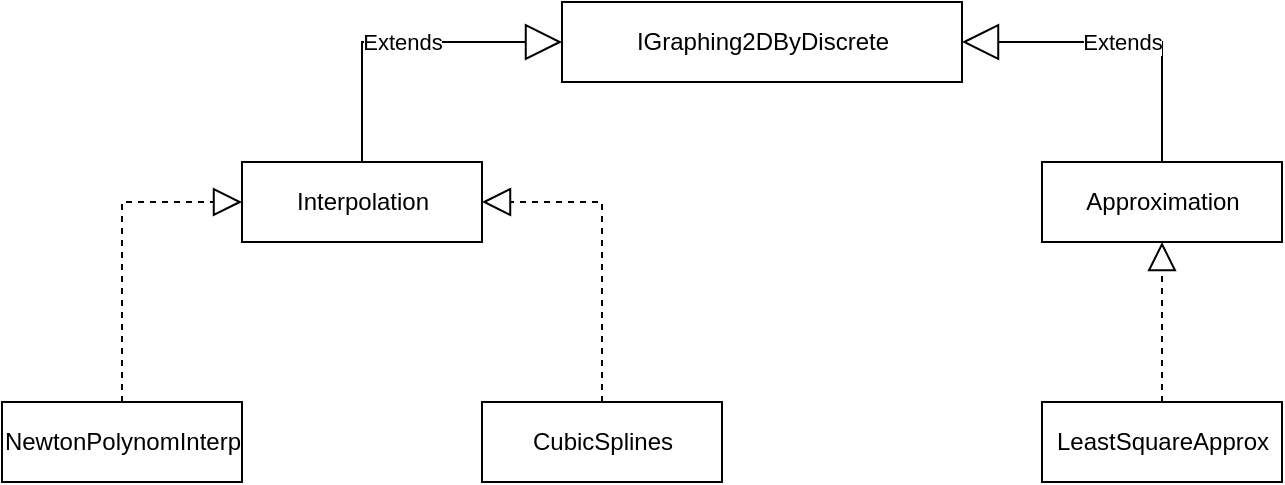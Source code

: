 <mxfile version="20.8.22" type="github">
  <diagram id="C5RBs43oDa-KdzZeNtuy" name="Page-1">
    <mxGraphModel dx="1562" dy="757" grid="1" gridSize="10" guides="1" tooltips="1" connect="1" arrows="1" fold="1" page="1" pageScale="1" pageWidth="827" pageHeight="1169" math="0" shadow="0">
      <root>
        <mxCell id="WIyWlLk6GJQsqaUBKTNV-0" />
        <mxCell id="WIyWlLk6GJQsqaUBKTNV-1" parent="WIyWlLk6GJQsqaUBKTNV-0" />
        <mxCell id="jTylTPD2Qd7z4z5_rkoI-4" value="IGraphing2DByDiscrete" style="html=1;" vertex="1" parent="WIyWlLk6GJQsqaUBKTNV-1">
          <mxGeometry x="280" y="40" width="200" height="40" as="geometry" />
        </mxCell>
        <mxCell id="jTylTPD2Qd7z4z5_rkoI-5" value="Interpolation" style="html=1;" vertex="1" parent="WIyWlLk6GJQsqaUBKTNV-1">
          <mxGeometry x="120" y="120" width="120" height="40" as="geometry" />
        </mxCell>
        <mxCell id="jTylTPD2Qd7z4z5_rkoI-6" value="Approximation" style="html=1;" vertex="1" parent="WIyWlLk6GJQsqaUBKTNV-1">
          <mxGeometry x="520" y="120" width="120" height="40" as="geometry" />
        </mxCell>
        <mxCell id="jTylTPD2Qd7z4z5_rkoI-7" value="" style="endArrow=block;dashed=1;endFill=0;endSize=12;html=1;rounded=0;entryX=0;entryY=0.5;entryDx=0;entryDy=0;exitX=0.5;exitY=0;exitDx=0;exitDy=0;" edge="1" parent="WIyWlLk6GJQsqaUBKTNV-1" source="jTylTPD2Qd7z4z5_rkoI-10" target="jTylTPD2Qd7z4z5_rkoI-5">
          <mxGeometry width="160" relative="1" as="geometry">
            <mxPoint x="210" y="300" as="sourcePoint" />
            <mxPoint x="370" y="300" as="targetPoint" />
            <Array as="points">
              <mxPoint x="60" y="140" />
            </Array>
          </mxGeometry>
        </mxCell>
        <mxCell id="jTylTPD2Qd7z4z5_rkoI-10" value="NewtonPolynomInterp" style="html=1;" vertex="1" parent="WIyWlLk6GJQsqaUBKTNV-1">
          <mxGeometry y="240" width="120" height="40" as="geometry" />
        </mxCell>
        <mxCell id="jTylTPD2Qd7z4z5_rkoI-11" value="Extends" style="endArrow=block;endSize=16;endFill=0;html=1;rounded=0;entryX=0;entryY=0.5;entryDx=0;entryDy=0;exitX=0.5;exitY=0;exitDx=0;exitDy=0;" edge="1" parent="WIyWlLk6GJQsqaUBKTNV-1" source="jTylTPD2Qd7z4z5_rkoI-5" target="jTylTPD2Qd7z4z5_rkoI-4">
          <mxGeometry width="160" relative="1" as="geometry">
            <mxPoint x="310" y="310" as="sourcePoint" />
            <mxPoint x="470" y="310" as="targetPoint" />
            <Array as="points">
              <mxPoint x="180" y="60" />
            </Array>
          </mxGeometry>
        </mxCell>
        <mxCell id="jTylTPD2Qd7z4z5_rkoI-12" value="Extends" style="endArrow=block;endSize=16;endFill=0;html=1;rounded=0;entryX=1;entryY=0.5;entryDx=0;entryDy=0;exitX=0.5;exitY=0;exitDx=0;exitDy=0;" edge="1" parent="WIyWlLk6GJQsqaUBKTNV-1" source="jTylTPD2Qd7z4z5_rkoI-6" target="jTylTPD2Qd7z4z5_rkoI-4">
          <mxGeometry width="160" relative="1" as="geometry">
            <mxPoint x="195" y="130" as="sourcePoint" />
            <mxPoint x="290" y="70" as="targetPoint" />
            <Array as="points">
              <mxPoint x="580" y="60" />
            </Array>
          </mxGeometry>
        </mxCell>
        <mxCell id="jTylTPD2Qd7z4z5_rkoI-13" value="CubicSplines" style="html=1;" vertex="1" parent="WIyWlLk6GJQsqaUBKTNV-1">
          <mxGeometry x="240" y="240" width="120" height="40" as="geometry" />
        </mxCell>
        <mxCell id="jTylTPD2Qd7z4z5_rkoI-14" value="LeastSquareApprox" style="html=1;" vertex="1" parent="WIyWlLk6GJQsqaUBKTNV-1">
          <mxGeometry x="520" y="240" width="120" height="40" as="geometry" />
        </mxCell>
        <mxCell id="jTylTPD2Qd7z4z5_rkoI-17" value="" style="endArrow=block;dashed=1;endFill=0;endSize=12;html=1;rounded=0;entryX=1;entryY=0.5;entryDx=0;entryDy=0;exitX=0.5;exitY=0;exitDx=0;exitDy=0;" edge="1" parent="WIyWlLk6GJQsqaUBKTNV-1" source="jTylTPD2Qd7z4z5_rkoI-13" target="jTylTPD2Qd7z4z5_rkoI-5">
          <mxGeometry width="160" relative="1" as="geometry">
            <mxPoint x="330" y="410" as="sourcePoint" />
            <mxPoint x="490" y="410" as="targetPoint" />
            <Array as="points">
              <mxPoint x="300" y="140" />
            </Array>
          </mxGeometry>
        </mxCell>
        <mxCell id="jTylTPD2Qd7z4z5_rkoI-18" value="" style="endArrow=block;dashed=1;endFill=0;endSize=12;html=1;rounded=0;entryX=0.5;entryY=1;entryDx=0;entryDy=0;exitX=0.5;exitY=0;exitDx=0;exitDy=0;" edge="1" parent="WIyWlLk6GJQsqaUBKTNV-1" source="jTylTPD2Qd7z4z5_rkoI-14" target="jTylTPD2Qd7z4z5_rkoI-6">
          <mxGeometry width="160" relative="1" as="geometry">
            <mxPoint x="695" y="240" as="sourcePoint" />
            <mxPoint x="750" y="140" as="targetPoint" />
            <Array as="points" />
          </mxGeometry>
        </mxCell>
      </root>
    </mxGraphModel>
  </diagram>
</mxfile>
